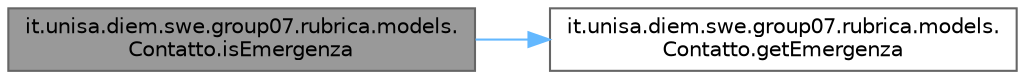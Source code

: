 digraph "it.unisa.diem.swe.group07.rubrica.models.Contatto.isEmergenza"
{
 // LATEX_PDF_SIZE
  bgcolor="transparent";
  edge [fontname=Helvetica,fontsize=10,labelfontname=Helvetica,labelfontsize=10];
  node [fontname=Helvetica,fontsize=10,shape=box,height=0.2,width=0.4];
  rankdir="LR";
  Node1 [id="Node000001",label="it.unisa.diem.swe.group07.rubrica.models.\lContatto.isEmergenza",height=0.2,width=0.4,color="gray40", fillcolor="grey60", style="filled", fontcolor="black",tooltip="controlla se un contatto è d'emergenza"];
  Node1 -> Node2 [id="edge1_Node000001_Node000002",color="steelblue1",style="solid",tooltip=" "];
  Node2 [id="Node000002",label="it.unisa.diem.swe.group07.rubrica.models.\lContatto.getEmergenza",height=0.2,width=0.4,color="grey40", fillcolor="white", style="filled",URL="$classit_1_1unisa_1_1diem_1_1swe_1_1group07_1_1rubrica_1_1models_1_1_contatto.html#a3c2ccd77eac54f161d7491949053f583",tooltip="metodo getter per l'attributo \"emergenza\""];
}
